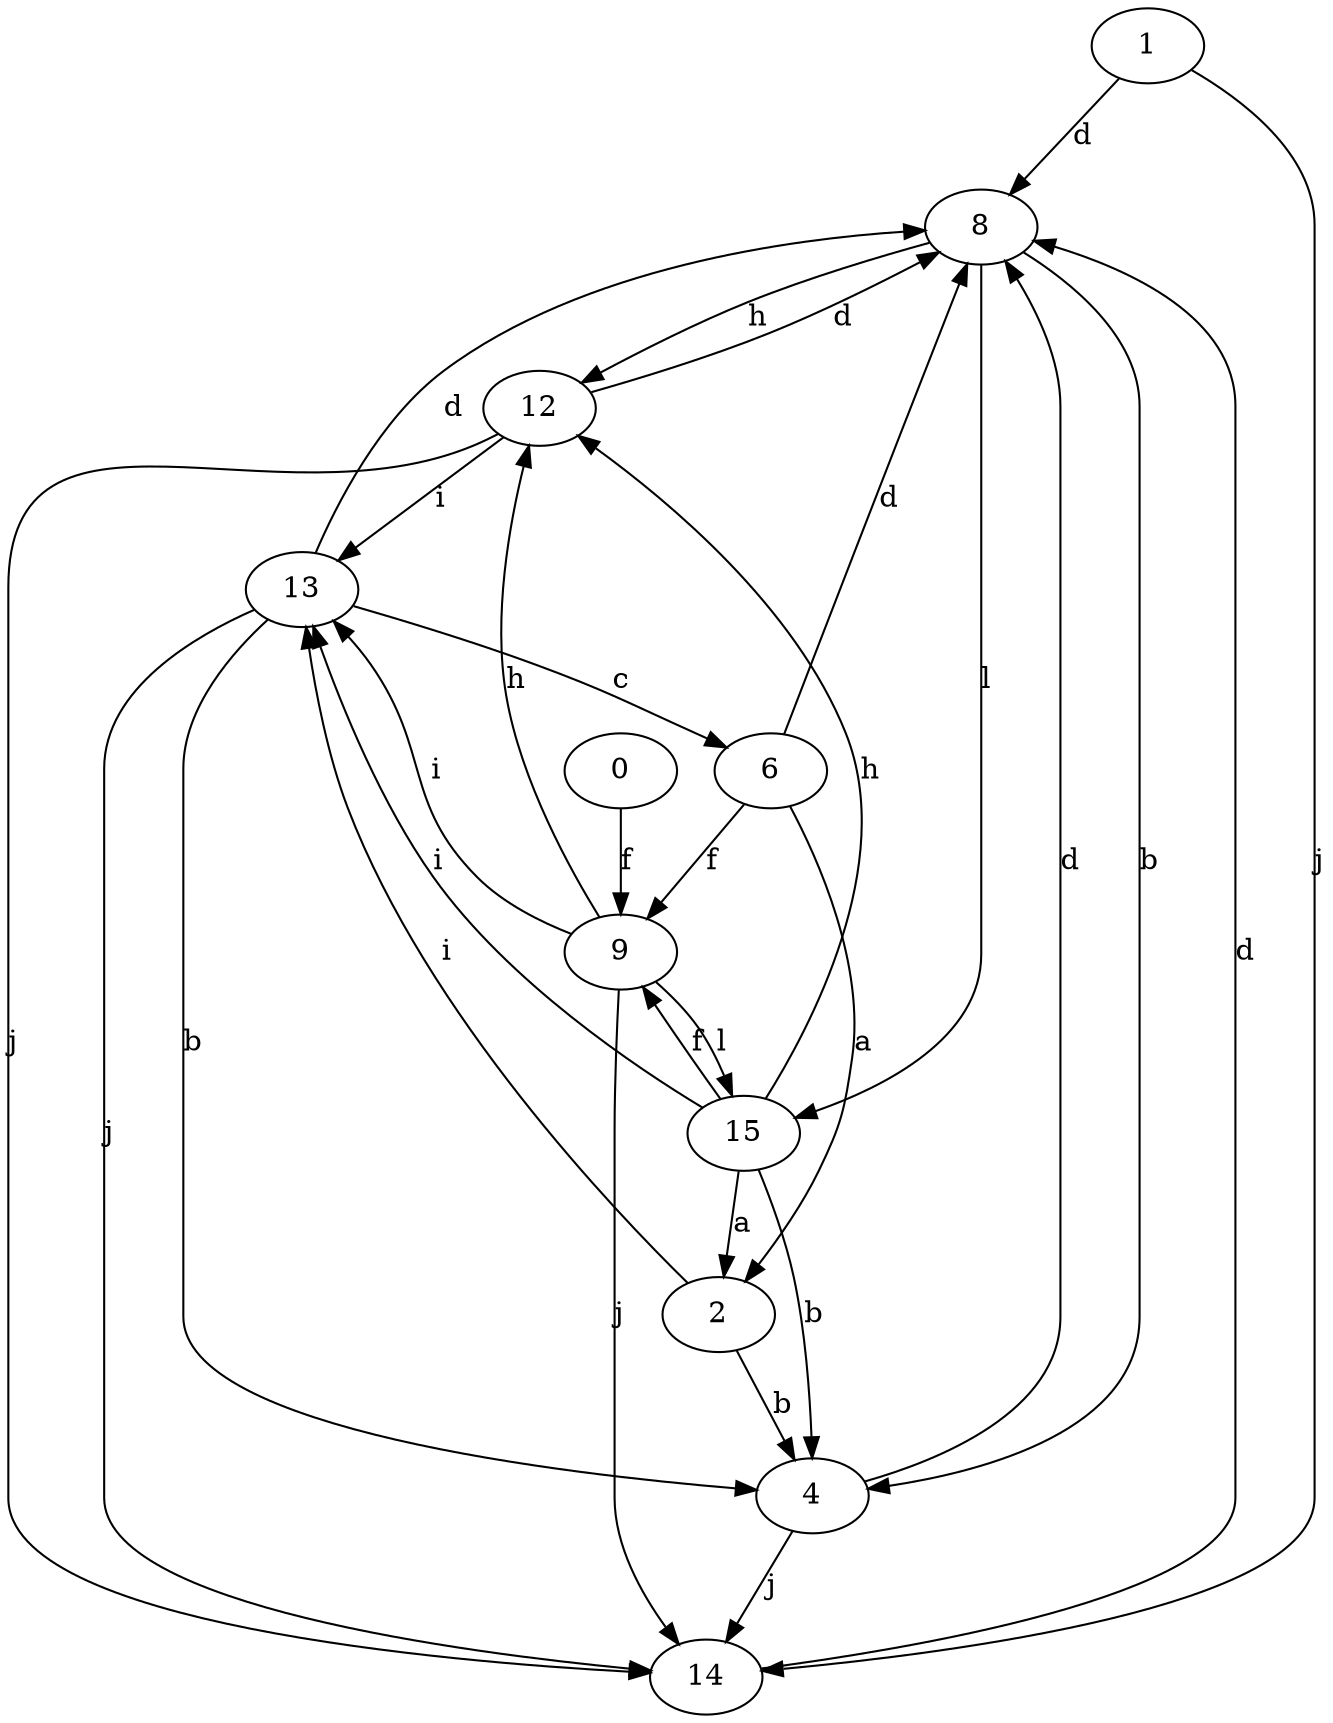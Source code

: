 strict digraph  {
1;
2;
4;
6;
8;
9;
12;
0;
13;
14;
15;
1 -> 8  [label=d];
1 -> 14  [label=j];
2 -> 4  [label=b];
2 -> 13  [label=i];
4 -> 8  [label=d];
4 -> 14  [label=j];
6 -> 2  [label=a];
6 -> 8  [label=d];
6 -> 9  [label=f];
8 -> 4  [label=b];
8 -> 12  [label=h];
8 -> 15  [label=l];
9 -> 12  [label=h];
9 -> 13  [label=i];
9 -> 14  [label=j];
9 -> 15  [label=l];
12 -> 8  [label=d];
12 -> 13  [label=i];
12 -> 14  [label=j];
0 -> 9  [label=f];
13 -> 4  [label=b];
13 -> 6  [label=c];
13 -> 8  [label=d];
13 -> 14  [label=j];
14 -> 8  [label=d];
15 -> 2  [label=a];
15 -> 4  [label=b];
15 -> 9  [label=f];
15 -> 12  [label=h];
15 -> 13  [label=i];
}
